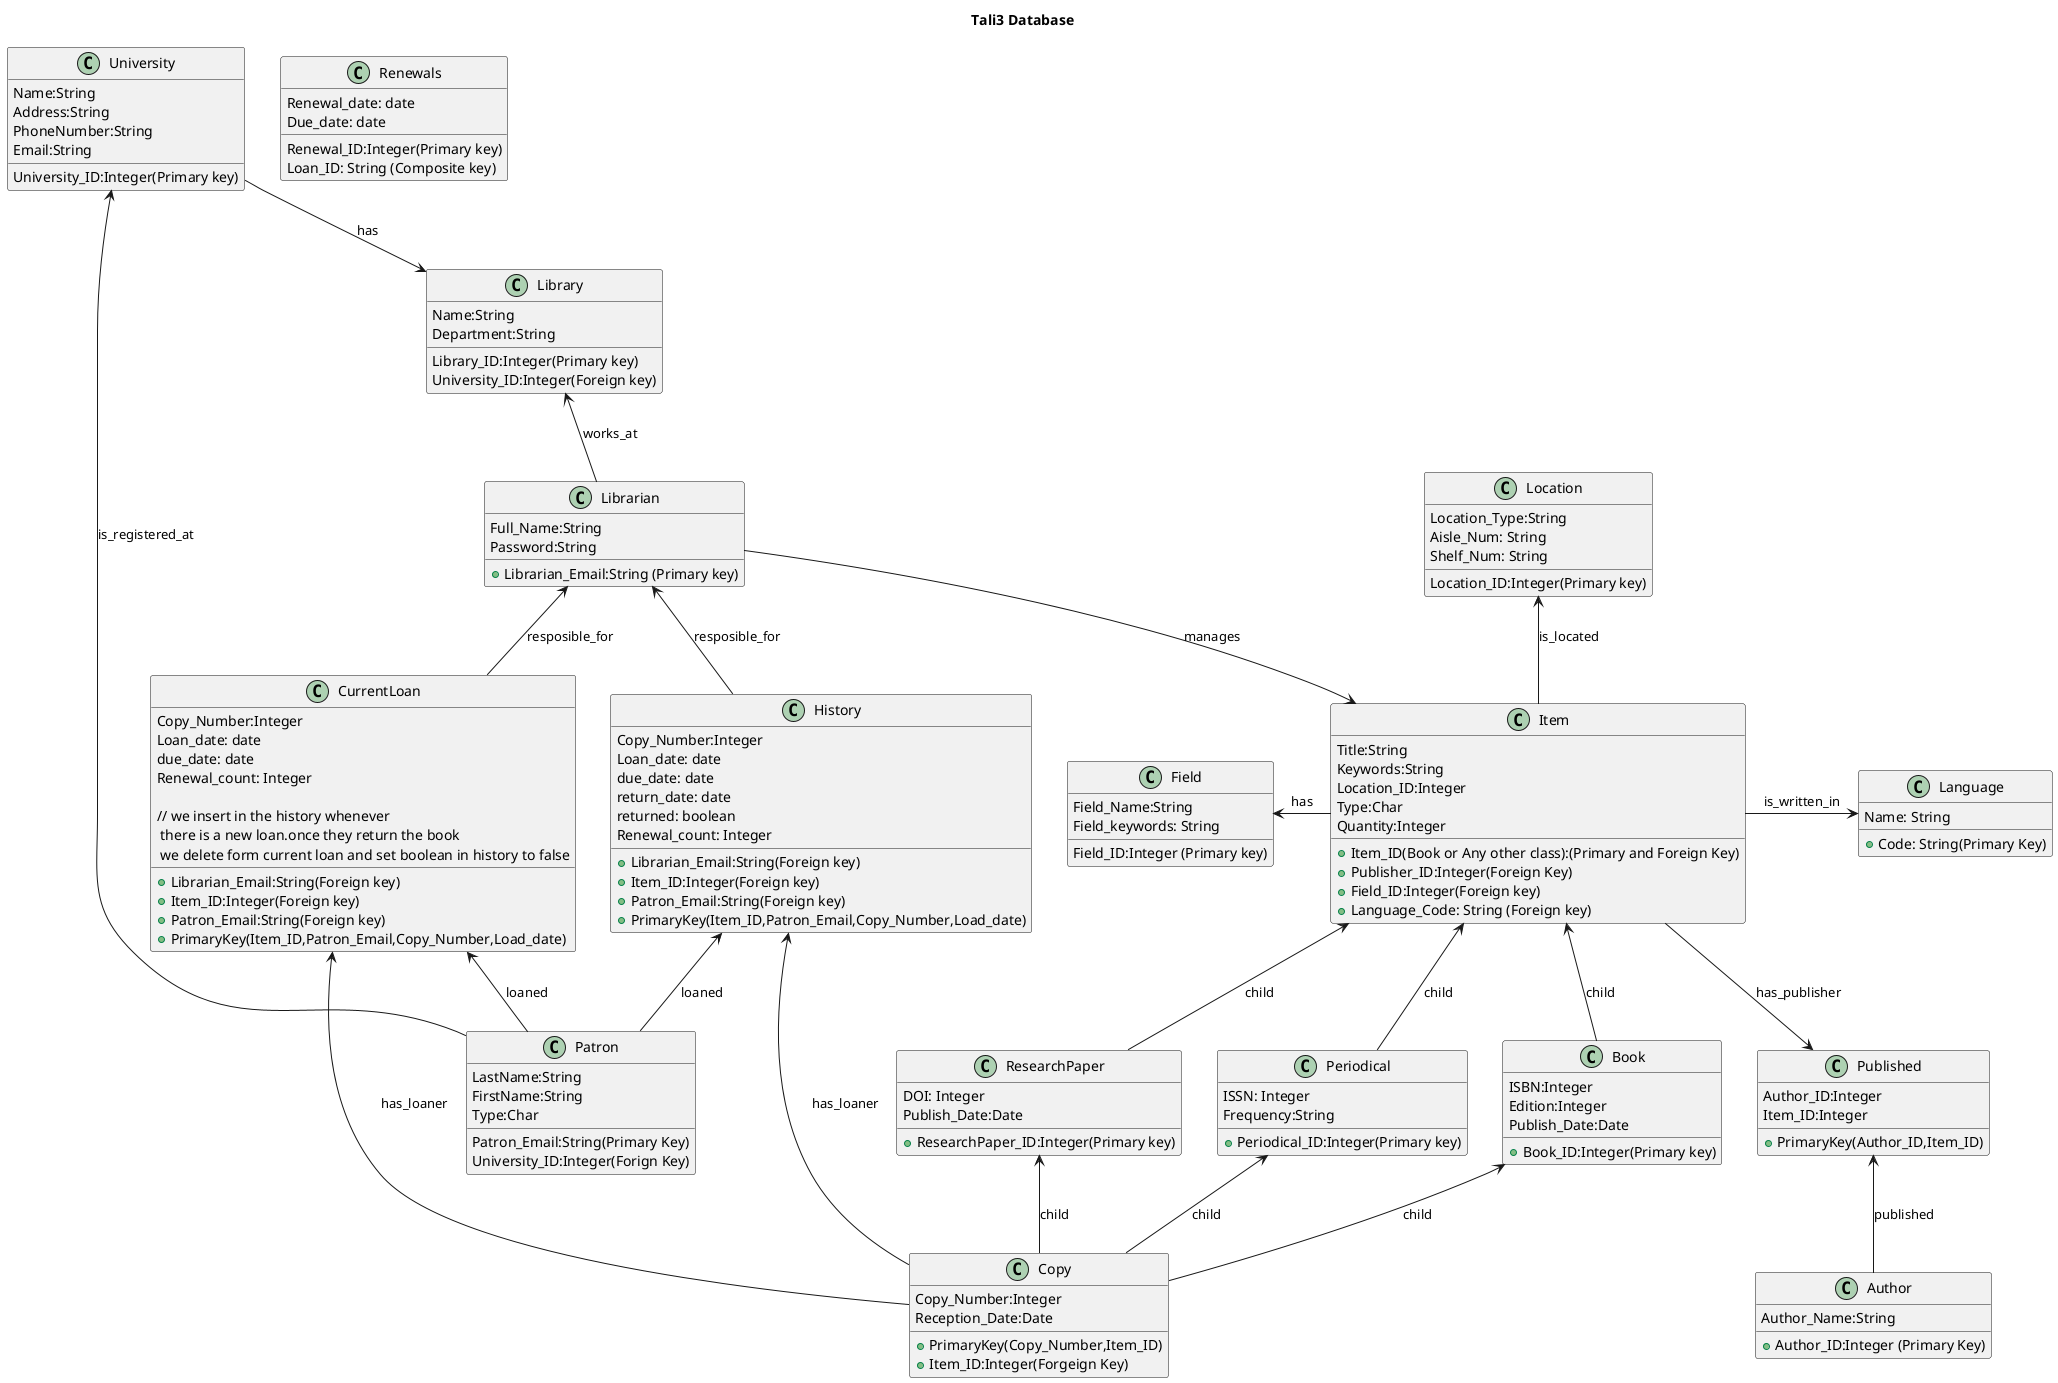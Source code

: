 @startuml 
title Tali3 Database

class University {

  University_ID:Integer(Primary key)
  Name:String 
  Address:String
  PhoneNumber:String
  Email:String
}

class Library{
    Library_ID:Integer(Primary key)
    Name:String
    Department:String
    University_ID:Integer(Foreign key)
}

class Librarian{
  + Librarian_Email:String (Primary key)
  Full_Name:String
  Password:String
}

class Patron{
  Patron_Email:String(Primary Key) 
  LastName:String
  FirstName:String
  Type:Char 
  University_ID:Integer(Forign Key)
}


class Field{
  Field_ID:Integer (Primary key)
  Field_Name:String
  Field_keywords: String
}

class Item{
  Title:String
  Keywords:String
  Location_ID:Integer
  Type:Char
  +Item_ID(Book or Any other class):(Primary and Foreign Key)
  Quantity:Integer
  +Publisher_ID:Integer(Foreign Key)
  +Field_ID:Integer(Foreign key)
  +Language_Code: String (Foreign key)
  
}

class Book{
  +Book_ID:Integer(Primary key)
  ISBN:Integer
  Edition:Integer
  Publish_Date:Date     
}

class Published{
  Author_ID:Integer 
  Item_ID:Integer
  + PrimaryKey(Author_ID,Item_ID)

}

class Author{
  +Author_ID:Integer (Primary Key)
  Author_Name:String 
}

class Copy{
  Copy_Number:Integer
  Reception_Date:Date 
  + PrimaryKey(Copy_Number,Item_ID)
  +Item_ID:Integer(Forgeign Key)
}

class Language{
  +Code: String(Primary Key)
  Name: String
}


class Periodical{
  +Periodical_ID:Integer(Primary key)
  ISSN: Integer
  Frequency:String
}

class ResearchPaper{
  +ResearchPaper_ID:Integer(Primary key)
  DOI: Integer
  Publish_Date:Date
}



class CurrentLoan{
    +Librarian_Email:String(Foreign key)
    +Item_ID:Integer(Foreign key)
    +Patron_Email:String(Foreign key)
    Copy_Number:Integer
    Loan_date: date
    due_date: date
    Renewal_count: Integer
    + PrimaryKey(Item_ID,Patron_Email,Copy_Number,Load_date)

    // we insert in the history whenever\n there is a new loan.once they return the book\n we delete form current loan and set boolean in history to false 
}
class History{
    + Librarian_Email:String(Foreign key)
    + Item_ID:Integer(Foreign key)
    + Patron_Email:String(Foreign key)
    Copy_Number:Integer
    Loan_date: date
    due_date: date
    return_date: date
    returned: boolean
    Renewal_count: Integer
    + PrimaryKey(Item_ID,Patron_Email,Copy_Number,Load_date)
}
class Renewals{
  Renewal_ID:Integer(Primary key)
  Loan_ID: String (Composite key)
  Renewal_date: date
  Due_date: date
}

class Location{
  Location_ID:Integer(Primary key)
  Location_Type:String
  Aisle_Num: String
  Shelf_Num: String
}



Author-up->Published :published
Item-down->Published :has_publisher

University-down->Library :has
Patron-up->University :is_registered_at
Librarian-up->Library :works_at

Librarian-down->Item :manages

Copy-up->Book :child
Copy-up->Periodical :child
Copy-up->ResearchPaper :child

Item-right->Language :is_written_in
Item-left->Field :has
Book-up->Item :child
Periodical-up->Item :child
ResearchPaper-up->Item :child

CurrentLoan-up->Librarian :resposible_for
Patron-up->CurrentLoan :loaned
Copy-up->CurrentLoan :has_loaner

Item-up->Location :is_located


History-up->Librarian :resposible_for
Patron-up->History :loaned
Copy-up->History :has_loaner


@enduml
 